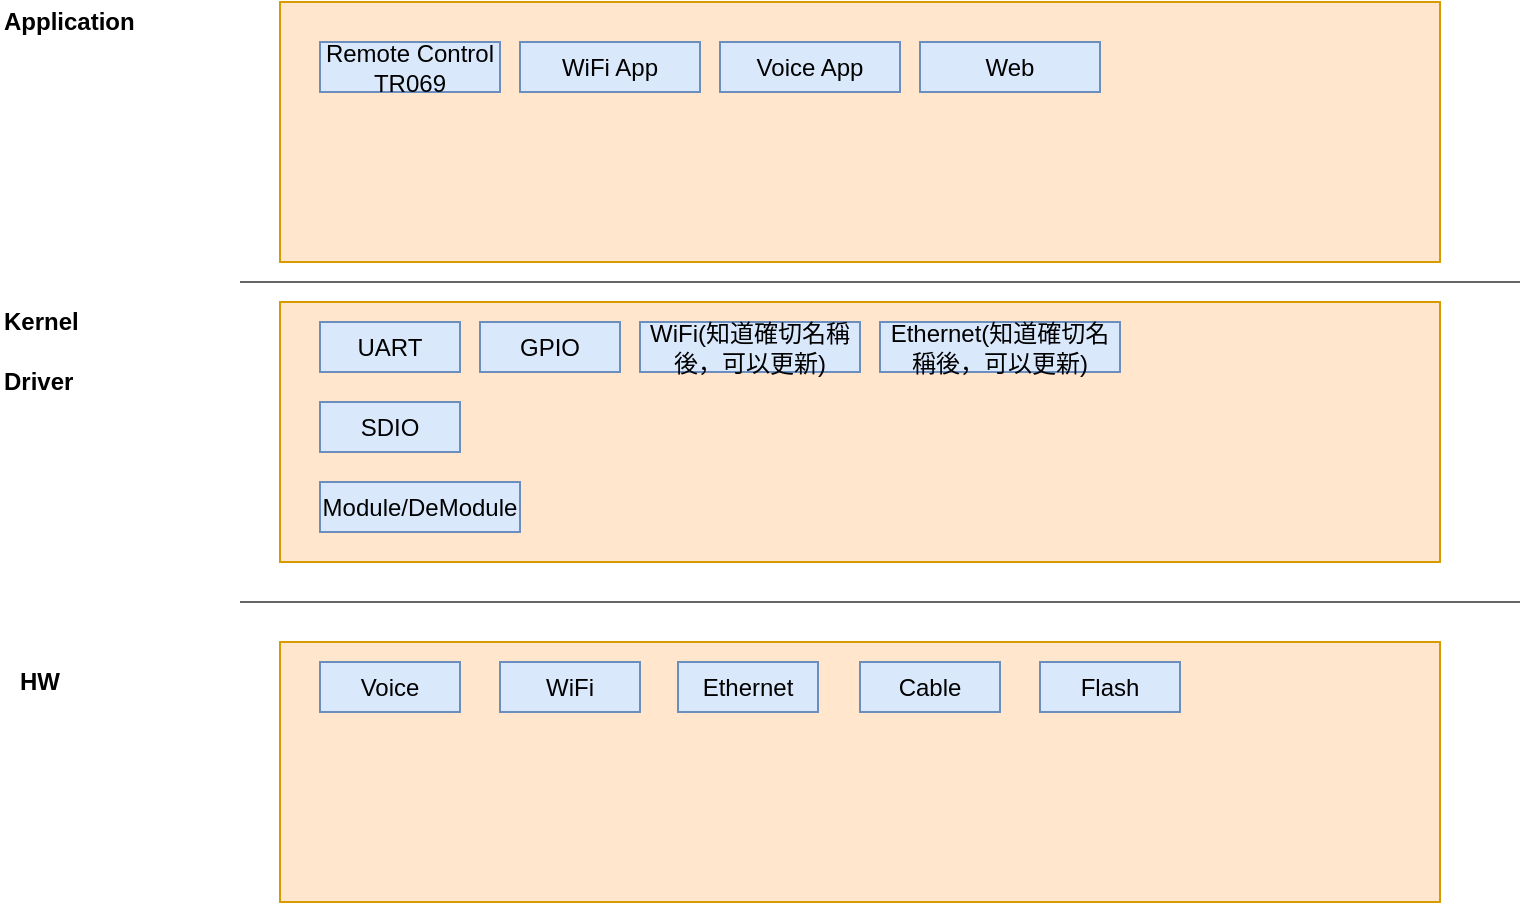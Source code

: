 <mxfile version="12.9.0" type="github" pages="5">
  <diagram id="UQheDdFjQVmvpRW-mmIJ" name="Framework">
    <mxGraphModel dx="1038" dy="1676" grid="1" gridSize="10" guides="1" tooltips="1" connect="1" arrows="1" fold="1" page="1" pageScale="1" pageWidth="827" pageHeight="1169" math="0" shadow="0">
      <root>
        <mxCell id="0" />
        <mxCell id="1" parent="0" />
        <mxCell id="VxZKb3EYhIGphUSGBAon-2" value="Driver" style="text;html=1;strokeColor=none;fillColor=none;align=left;verticalAlign=middle;whiteSpace=wrap;rounded=0;fontStyle=1" parent="1" vertex="1">
          <mxGeometry x="40" y="80" width="40" height="20" as="geometry" />
        </mxCell>
        <mxCell id="VxZKb3EYhIGphUSGBAon-4" value="" style="rounded=0;whiteSpace=wrap;html=1;fillColor=#ffe6cc;strokeColor=#d79b00;" parent="1" vertex="1">
          <mxGeometry x="180" y="50" width="580" height="130" as="geometry" />
        </mxCell>
        <mxCell id="VxZKb3EYhIGphUSGBAon-6" value="" style="endArrow=none;html=1;fillColor=#f5f5f5;strokeColor=#666666;" parent="1" edge="1">
          <mxGeometry width="50" height="50" relative="1" as="geometry">
            <mxPoint x="160" y="40" as="sourcePoint" />
            <mxPoint x="800" y="40" as="targetPoint" />
          </mxGeometry>
        </mxCell>
        <mxCell id="VxZKb3EYhIGphUSGBAon-7" value="" style="rounded=0;whiteSpace=wrap;html=1;fillColor=#ffe6cc;strokeColor=#d79b00;" parent="1" vertex="1">
          <mxGeometry x="180" y="-100" width="580" height="130" as="geometry" />
        </mxCell>
        <mxCell id="VxZKb3EYhIGphUSGBAon-9" value="Kernel" style="text;html=1;strokeColor=none;fillColor=none;align=left;verticalAlign=middle;whiteSpace=wrap;rounded=0;fontStyle=1" parent="1" vertex="1">
          <mxGeometry x="40" y="50" width="40" height="20" as="geometry" />
        </mxCell>
        <mxCell id="VxZKb3EYhIGphUSGBAon-12" value="Application" style="text;html=1;strokeColor=none;fillColor=none;align=left;verticalAlign=middle;whiteSpace=wrap;rounded=0;fontStyle=1" parent="1" vertex="1">
          <mxGeometry x="40" y="-100" width="90" height="20" as="geometry" />
        </mxCell>
        <mxCell id="VxZKb3EYhIGphUSGBAon-20" value="" style="endArrow=none;html=1;fillColor=#f5f5f5;strokeColor=#666666;" parent="1" edge="1">
          <mxGeometry width="50" height="50" relative="1" as="geometry">
            <mxPoint x="160" y="200" as="sourcePoint" />
            <mxPoint x="800" y="200" as="targetPoint" />
          </mxGeometry>
        </mxCell>
        <mxCell id="VxZKb3EYhIGphUSGBAon-22" value="Remote Control&lt;br&gt;TR069" style="rounded=0;whiteSpace=wrap;html=1;fillColor=#dae8fc;strokeColor=#6c8ebf;" parent="1" vertex="1">
          <mxGeometry x="200" y="-80" width="90" height="25" as="geometry" />
        </mxCell>
        <mxCell id="VxZKb3EYhIGphUSGBAon-23" value="WiFi App" style="rounded=0;whiteSpace=wrap;html=1;fillColor=#dae8fc;strokeColor=#6c8ebf;" parent="1" vertex="1">
          <mxGeometry x="300" y="-80" width="90" height="25" as="geometry" />
        </mxCell>
        <mxCell id="VxZKb3EYhIGphUSGBAon-24" value="Voice App" style="rounded=0;whiteSpace=wrap;html=1;fillColor=#dae8fc;strokeColor=#6c8ebf;" parent="1" vertex="1">
          <mxGeometry x="400" y="-80" width="90" height="25" as="geometry" />
        </mxCell>
        <mxCell id="VxZKb3EYhIGphUSGBAon-26" value="HW" style="text;html=1;strokeColor=none;fillColor=none;align=center;verticalAlign=middle;whiteSpace=wrap;rounded=0;fontStyle=1" parent="1" vertex="1">
          <mxGeometry x="40" y="230" width="40" height="20" as="geometry" />
        </mxCell>
        <mxCell id="VxZKb3EYhIGphUSGBAon-27" value="" style="rounded=0;whiteSpace=wrap;html=1;fillColor=#ffe6cc;strokeColor=#d79b00;" parent="1" vertex="1">
          <mxGeometry x="180" y="220" width="580" height="130" as="geometry" />
        </mxCell>
        <mxCell id="VxZKb3EYhIGphUSGBAon-15" value="Voice" style="rounded=0;whiteSpace=wrap;html=1;fillColor=#dae8fc;strokeColor=#6c8ebf;" parent="1" vertex="1">
          <mxGeometry x="200" y="230" width="70" height="25" as="geometry" />
        </mxCell>
        <mxCell id="VxZKb3EYhIGphUSGBAon-16" value="WiFi" style="rounded=0;whiteSpace=wrap;html=1;fillColor=#dae8fc;strokeColor=#6c8ebf;" parent="1" vertex="1">
          <mxGeometry x="290" y="230" width="70" height="25" as="geometry" />
        </mxCell>
        <mxCell id="VxZKb3EYhIGphUSGBAon-17" value="Ethernet" style="rounded=0;whiteSpace=wrap;html=1;fillColor=#dae8fc;strokeColor=#6c8ebf;" parent="1" vertex="1">
          <mxGeometry x="379" y="230" width="70" height="25" as="geometry" />
        </mxCell>
        <mxCell id="VxZKb3EYhIGphUSGBAon-18" value="Cable" style="rounded=0;whiteSpace=wrap;html=1;fillColor=#dae8fc;strokeColor=#6c8ebf;" parent="1" vertex="1">
          <mxGeometry x="470" y="230" width="70" height="25" as="geometry" />
        </mxCell>
        <mxCell id="VxZKb3EYhIGphUSGBAon-21" value="Flash" style="rounded=0;whiteSpace=wrap;html=1;fillColor=#dae8fc;strokeColor=#6c8ebf;" parent="1" vertex="1">
          <mxGeometry x="560" y="230" width="70" height="25" as="geometry" />
        </mxCell>
        <mxCell id="VxZKb3EYhIGphUSGBAon-28" value="Web" style="rounded=0;whiteSpace=wrap;html=1;fillColor=#dae8fc;strokeColor=#6c8ebf;" parent="1" vertex="1">
          <mxGeometry x="500" y="-80" width="90" height="25" as="geometry" />
        </mxCell>
        <mxCell id="iJRRXA_XovErArp0UVYC-1" value="UART" style="rounded=0;whiteSpace=wrap;html=1;fillColor=#dae8fc;strokeColor=#6c8ebf;" vertex="1" parent="1">
          <mxGeometry x="200" y="60" width="70" height="25" as="geometry" />
        </mxCell>
        <mxCell id="iJRRXA_XovErArp0UVYC-2" value="GPIO" style="rounded=0;whiteSpace=wrap;html=1;fillColor=#dae8fc;strokeColor=#6c8ebf;" vertex="1" parent="1">
          <mxGeometry x="280" y="60" width="70" height="25" as="geometry" />
        </mxCell>
        <mxCell id="iJRRXA_XovErArp0UVYC-3" value="WiFi(知道確切名稱後，可以更新)" style="rounded=0;whiteSpace=wrap;html=1;fillColor=#dae8fc;strokeColor=#6c8ebf;" vertex="1" parent="1">
          <mxGeometry x="360" y="60" width="110" height="25" as="geometry" />
        </mxCell>
        <mxCell id="iJRRXA_XovErArp0UVYC-4" value="Ethernet(知道確切名稱後，可以更新)" style="rounded=0;whiteSpace=wrap;html=1;fillColor=#dae8fc;strokeColor=#6c8ebf;" vertex="1" parent="1">
          <mxGeometry x="480" y="60" width="120" height="25" as="geometry" />
        </mxCell>
        <mxCell id="iJRRXA_XovErArp0UVYC-5" value="Module/DeModule" style="rounded=0;whiteSpace=wrap;html=1;fillColor=#dae8fc;strokeColor=#6c8ebf;" vertex="1" parent="1">
          <mxGeometry x="200" y="140" width="100" height="25" as="geometry" />
        </mxCell>
        <mxCell id="iJRRXA_XovErArp0UVYC-6" value="SDIO" style="rounded=0;whiteSpace=wrap;html=1;fillColor=#dae8fc;strokeColor=#6c8ebf;" vertex="1" parent="1">
          <mxGeometry x="200" y="100" width="70" height="25" as="geometry" />
        </mxCell>
      </root>
    </mxGraphModel>
  </diagram>
  <diagram id="XTYNa7rpjGCLvvxKtmk3" name="Web">
    <mxGraphModel dx="1038" dy="507" grid="1" gridSize="10" guides="1" tooltips="1" connect="1" arrows="1" fold="1" page="1" pageScale="1" pageWidth="827" pageHeight="1169" math="0" shadow="0">
      <root>
        <mxCell id="kaQwDFXsdYfjXspDSoc7-0" />
        <mxCell id="kaQwDFXsdYfjXspDSoc7-1" parent="kaQwDFXsdYfjXspDSoc7-0" />
        <mxCell id="joYu7mYxYKOx_fcbsIzj-0" value="Account" style="rounded=0;whiteSpace=wrap;html=1;align=left;" parent="kaQwDFXsdYfjXspDSoc7-1" vertex="1">
          <mxGeometry x="80" y="80" width="90" height="20" as="geometry" />
        </mxCell>
        <mxCell id="joYu7mYxYKOx_fcbsIzj-1" value="WiFi" style="rounded=0;whiteSpace=wrap;html=1;align=left;" parent="kaQwDFXsdYfjXspDSoc7-1" vertex="1">
          <mxGeometry x="80" y="200" width="90" height="20" as="geometry" />
        </mxCell>
        <mxCell id="joYu7mYxYKOx_fcbsIzj-2" value="Voice" style="rounded=0;whiteSpace=wrap;html=1;align=left;" parent="kaQwDFXsdYfjXspDSoc7-1" vertex="1">
          <mxGeometry x="80" y="360" width="90" height="20" as="geometry" />
        </mxCell>
        <mxCell id="joYu7mYxYKOx_fcbsIzj-3" value="Network" style="rounded=0;whiteSpace=wrap;html=1;align=left;" parent="kaQwDFXsdYfjXspDSoc7-1" vertex="1">
          <mxGeometry x="80" y="400" width="90" height="20" as="geometry" />
        </mxCell>
        <mxCell id="joYu7mYxYKOx_fcbsIzj-6" value="Information" style="rounded=0;whiteSpace=wrap;html=1;align=left;" parent="kaQwDFXsdYfjXspDSoc7-1" vertex="1">
          <mxGeometry x="80" y="440" width="90" height="20" as="geometry" />
        </mxCell>
        <mxCell id="joYu7mYxYKOx_fcbsIzj-7" value="1. 修改使用者帳號，密碼" style="rounded=0;whiteSpace=wrap;html=1;align=left;" parent="kaQwDFXsdYfjXspDSoc7-1" vertex="1">
          <mxGeometry x="240" y="80" width="160" height="20" as="geometry" />
        </mxCell>
        <mxCell id="joYu7mYxYKOx_fcbsIzj-8" value="1. 2.4G, 5G設定&lt;br&gt;2. 認證(authehtication)與加密方式(Encryption)" style="rounded=0;whiteSpace=wrap;html=1;align=left;" parent="kaQwDFXsdYfjXspDSoc7-1" vertex="1">
          <mxGeometry x="240" y="200" width="160" height="60" as="geometry" />
        </mxCell>
      </root>
    </mxGraphModel>
  </diagram>
  <diagram id="4Ggd6OlQRyWMeFNF29o2" name="VOIP framework">
    <mxGraphModel dx="1038" dy="507" grid="1" gridSize="10" guides="1" tooltips="1" connect="1" arrows="1" fold="1" page="1" pageScale="1" pageWidth="827" pageHeight="1169" math="0" shadow="0">
      <root>
        <mxCell id="ZThPEpqmppMqkj8XdKDA-0" />
        <mxCell id="ZThPEpqmppMqkj8XdKDA-1" parent="ZThPEpqmppMqkj8XdKDA-0" />
        <mxCell id="FeCbaE3K-6zWN5tEQn1_-3" value="SIP Proxy Router" style="shape=mxgraph.cisco.servers.sip_proxy_server;html=1;pointerEvents=1;dashed=0;fillColor=#036897;strokeColor=#ffffff;strokeWidth=2;verticalLabelPosition=bottom;verticalAlign=top;align=center;outlineConnect=0;" vertex="1" parent="ZThPEpqmppMqkj8XdKDA-1">
          <mxGeometry x="330" y="670" width="45" height="70" as="geometry" />
        </mxCell>
        <mxCell id="FeCbaE3K-6zWN5tEQn1_-4" value="Voice Serivices" style="shape=mxgraph.cisco.servers.voice_commserver;html=1;pointerEvents=1;dashed=0;fillColor=#036897;strokeColor=#ffffff;strokeWidth=2;verticalLabelPosition=bottom;verticalAlign=top;align=center;outlineConnect=0;" vertex="1" parent="ZThPEpqmppMqkj8XdKDA-1">
          <mxGeometry x="450" y="450" width="54" height="56" as="geometry" />
        </mxCell>
        <mxCell id="FeCbaE3K-6zWN5tEQn1_-5" value="Cable Modem" style="shape=mxgraph.cisco.modems_and_phones.cable_modem;html=1;pointerEvents=1;dashed=0;fillColor=#036897;strokeColor=#ffffff;strokeWidth=2;verticalLabelPosition=bottom;verticalAlign=top;align=center;outlineConnect=0;" vertex="1" parent="ZThPEpqmppMqkj8XdKDA-1">
          <mxGeometry x="234" y="790" width="74" height="35" as="geometry" />
        </mxCell>
        <mxCell id="FeCbaE3K-6zWN5tEQn1_-6" value="SIP Proxy Router" style="shape=mxgraph.cisco.servers.sip_proxy_server;html=1;pointerEvents=1;dashed=0;fillColor=#036897;strokeColor=#ffffff;strokeWidth=2;verticalLabelPosition=bottom;verticalAlign=top;align=center;outlineConnect=0;" vertex="1" parent="ZThPEpqmppMqkj8XdKDA-1">
          <mxGeometry x="560" y="680" width="45" height="70" as="geometry" />
        </mxCell>
        <mxCell id="FeCbaE3K-6zWN5tEQn1_-7" value="Cable Modem" style="shape=mxgraph.cisco.modems_and_phones.cable_modem;html=1;pointerEvents=1;dashed=0;fillColor=#036897;strokeColor=#ffffff;strokeWidth=2;verticalLabelPosition=bottom;verticalAlign=top;align=center;outlineConnect=0;" vertex="1" parent="ZThPEpqmppMqkj8XdKDA-1">
          <mxGeometry x="660" y="800" width="74" height="35" as="geometry" />
        </mxCell>
        <mxCell id="FeCbaE3K-6zWN5tEQn1_-8" value="" style="shape=mxgraph.cisco.people.standing_man;html=1;pointerEvents=1;dashed=0;fillColor=#036897;strokeColor=#ffffff;strokeWidth=2;verticalLabelPosition=bottom;verticalAlign=top;align=center;outlineConnect=0;" vertex="1" parent="ZThPEpqmppMqkj8XdKDA-1">
          <mxGeometry x="260" y="930" width="22" height="62" as="geometry" />
        </mxCell>
        <mxCell id="FeCbaE3K-6zWN5tEQn1_-9" value="" style="shape=mxgraph.cisco.people.standing_woman;html=1;pointerEvents=1;dashed=0;fillColor=#036897;strokeColor=#ffffff;strokeWidth=2;verticalLabelPosition=bottom;verticalAlign=top;align=center;outlineConnect=0;" vertex="1" parent="ZThPEpqmppMqkj8XdKDA-1">
          <mxGeometry x="860" y="790" width="22" height="62" as="geometry" />
        </mxCell>
        <mxCell id="FeCbaE3K-6zWN5tEQn1_-10" value="" style="shape=mxgraph.cisco.storage.cloud;html=1;pointerEvents=1;dashed=0;fillColor=#036897;strokeColor=#ffffff;strokeWidth=2;verticalLabelPosition=bottom;verticalAlign=top;align=center;outlineConnect=0;" vertex="1" parent="ZThPEpqmppMqkj8XdKDA-1">
          <mxGeometry x="384" y="550" width="186" height="106" as="geometry" />
        </mxCell>
        <mxCell id="FeCbaE3K-6zWN5tEQn1_-14" value="" style="edgeStyle=elbowEdgeStyle;elbow=vertical;endArrow=classic;html=1;fillColor=#ffe6cc;strokeColor=#d79b00;" edge="1" parent="ZThPEpqmppMqkj8XdKDA-1">
          <mxGeometry width="50" height="50" relative="1" as="geometry">
            <mxPoint x="270" y="880" as="sourcePoint" />
            <mxPoint x="460" y="530" as="targetPoint" />
          </mxGeometry>
        </mxCell>
        <mxCell id="FeCbaE3K-6zWN5tEQn1_-16" value="" style="edgeStyle=elbowEdgeStyle;elbow=horizontal;endArrow=classic;html=1;fillColor=#d5e8d4;strokeColor=#82b366;" edge="1" parent="ZThPEpqmppMqkj8XdKDA-1">
          <mxGeometry width="50" height="50" relative="1" as="geometry">
            <mxPoint x="490" y="540" as="sourcePoint" />
            <mxPoint x="760" y="820" as="targetPoint" />
            <Array as="points">
              <mxPoint x="590" y="750" />
            </Array>
          </mxGeometry>
        </mxCell>
        <mxCell id="FeCbaE3K-6zWN5tEQn1_-18" value="" style="shape=mxgraph.cisco.misc.octel;html=1;pointerEvents=1;dashed=0;fillColor=#036897;strokeColor=#ffffff;strokeWidth=2;verticalLabelPosition=bottom;verticalAlign=top;align=center;outlineConnect=0;" vertex="1" parent="ZThPEpqmppMqkj8XdKDA-1">
          <mxGeometry x="780" y="802" width="40" height="33" as="geometry" />
        </mxCell>
        <mxCell id="FeCbaE3K-6zWN5tEQn1_-19" value="" style="shape=mxgraph.cisco.misc.octel;html=1;pointerEvents=1;dashed=0;fillColor=#036897;strokeColor=#ffffff;strokeWidth=2;verticalLabelPosition=bottom;verticalAlign=top;align=center;outlineConnect=0;" vertex="1" parent="ZThPEpqmppMqkj8XdKDA-1">
          <mxGeometry x="251" y="880" width="40" height="33" as="geometry" />
        </mxCell>
      </root>
    </mxGraphModel>
  </diagram>
  <diagram id="KA7JSQxPYtyfImARU4g8" name="WiFi">
    <mxGraphModel dx="1038" dy="507" grid="1" gridSize="10" guides="1" tooltips="1" connect="1" arrows="1" fold="1" page="1" pageScale="1" pageWidth="827" pageHeight="1169" math="0" shadow="0">
      <root>
        <mxCell id="n07XWbQnjY6E23D5yPqP-0" />
        <mxCell id="n07XWbQnjY6E23D5yPqP-1" parent="n07XWbQnjY6E23D5yPqP-0" />
      </root>
    </mxGraphModel>
  </diagram>
  <diagram id="JjT-QSa9bflAFTEv5hrX" name="Remote Control - TR069">
    <mxGraphModel dx="1038" dy="507" grid="1" gridSize="10" guides="1" tooltips="1" connect="1" arrows="1" fold="1" page="1" pageScale="1" pageWidth="827" pageHeight="1169" math="0" shadow="0">
      <root>
        <mxCell id="IHp6bzXTlgJsPkN50lw8-0" />
        <mxCell id="IHp6bzXTlgJsPkN50lw8-1" parent="IHp6bzXTlgJsPkN50lw8-0" />
        <mxCell id="7LDWWYOLTOWWrJssqpFO-0" value="Cable Mode&lt;br&gt;in Area A" style="shape=mxgraph.cisco.modems_and_phones.cable_modem;html=1;pointerEvents=1;dashed=0;fillColor=#036897;strokeColor=#ffffff;strokeWidth=2;verticalLabelPosition=bottom;verticalAlign=top;align=center;outlineConnect=0;" vertex="1" parent="IHp6bzXTlgJsPkN50lw8-1">
          <mxGeometry x="200" y="300" width="74" height="35" as="geometry" />
        </mxCell>
        <mxCell id="7LDWWYOLTOWWrJssqpFO-1" value="" style="shape=mxgraph.cisco.storage.cloud;html=1;pointerEvents=1;dashed=0;fillColor=#036897;strokeColor=#ffffff;strokeWidth=2;verticalLabelPosition=bottom;verticalAlign=top;align=center;outlineConnect=0;" vertex="1" parent="IHp6bzXTlgJsPkN50lw8-1">
          <mxGeometry x="310" y="160" width="186" height="106" as="geometry" />
        </mxCell>
        <mxCell id="7LDWWYOLTOWWrJssqpFO-2" value="TR069 Server" style="shape=mxgraph.cisco.servers.communications_server;html=1;pointerEvents=1;dashed=0;fillColor=#036897;strokeColor=#ffffff;strokeWidth=2;verticalLabelPosition=bottom;verticalAlign=top;align=center;outlineConnect=0;" vertex="1" parent="IHp6bzXTlgJsPkN50lw8-1">
          <mxGeometry x="376" y="40" width="54" height="56" as="geometry" />
        </mxCell>
        <mxCell id="7LDWWYOLTOWWrJssqpFO-13" style="edgeStyle=orthogonalEdgeStyle;rounded=0;orthogonalLoop=1;jettySize=auto;html=1;" edge="1" parent="IHp6bzXTlgJsPkN50lw8-1" source="7LDWWYOLTOWWrJssqpFO-3">
          <mxGeometry relative="1" as="geometry">
            <mxPoint x="360" y="80" as="targetPoint" />
          </mxGeometry>
        </mxCell>
        <mxCell id="7LDWWYOLTOWWrJssqpFO-3" value="" style="shape=mxgraph.cisco.people.androgenous_person;html=1;pointerEvents=1;dashed=0;fillColor=#036897;strokeColor=#ffffff;strokeWidth=2;verticalLabelPosition=bottom;verticalAlign=top;align=center;outlineConnect=0;" vertex="1" parent="IHp6bzXTlgJsPkN50lw8-1">
          <mxGeometry x="270" y="60" width="40" height="40" as="geometry" />
        </mxCell>
        <mxCell id="7LDWWYOLTOWWrJssqpFO-4" value="" style="shape=mxgraph.cisco.modems_and_phones.cable_modem;html=1;pointerEvents=1;dashed=0;fillColor=#036897;strokeColor=#ffffff;strokeWidth=2;verticalLabelPosition=bottom;verticalAlign=top;align=center;outlineConnect=0;" vertex="1" parent="IHp6bzXTlgJsPkN50lw8-1">
          <mxGeometry x="380" y="335" width="74" height="35" as="geometry" />
        </mxCell>
        <mxCell id="7LDWWYOLTOWWrJssqpFO-5" value="" style="shape=mxgraph.cisco.modems_and_phones.cable_modem;html=1;pointerEvents=1;dashed=0;fillColor=#036897;strokeColor=#ffffff;strokeWidth=2;verticalLabelPosition=bottom;verticalAlign=top;align=center;outlineConnect=0;" vertex="1" parent="IHp6bzXTlgJsPkN50lw8-1">
          <mxGeometry x="560" y="300" width="74" height="35" as="geometry" />
        </mxCell>
        <mxCell id="7LDWWYOLTOWWrJssqpFO-6" value="" style="shape=mxgraph.cisco.people.standing_man;html=1;pointerEvents=1;dashed=0;fillColor=#036897;strokeColor=#ffffff;strokeWidth=2;verticalLabelPosition=bottom;verticalAlign=top;align=center;outlineConnect=0;" vertex="1" parent="IHp6bzXTlgJsPkN50lw8-1">
          <mxGeometry x="200" y="390" width="22" height="62" as="geometry" />
        </mxCell>
        <mxCell id="7LDWWYOLTOWWrJssqpFO-7" value="" style="shape=mxgraph.cisco.people.standing_woman;html=1;pointerEvents=1;dashed=0;fillColor=#036897;strokeColor=#ffffff;strokeWidth=2;verticalLabelPosition=bottom;verticalAlign=top;align=center;outlineConnect=0;" vertex="1" parent="IHp6bzXTlgJsPkN50lw8-1">
          <mxGeometry x="414" y="410" width="22" height="62" as="geometry" />
        </mxCell>
        <mxCell id="7LDWWYOLTOWWrJssqpFO-10" value="" style="shape=mxgraph.cisco.people.pc_man;html=1;pointerEvents=1;dashed=0;fillColor=#036897;strokeColor=#ffffff;strokeWidth=2;verticalLabelPosition=bottom;verticalAlign=top;align=center;outlineConnect=0;" vertex="1" parent="IHp6bzXTlgJsPkN50lw8-1">
          <mxGeometry x="584" y="360" width="50" height="65" as="geometry" />
        </mxCell>
        <mxCell id="7LDWWYOLTOWWrJssqpFO-14" value="" style="endArrow=classic;startArrow=classic;html=1;" edge="1" parent="IHp6bzXTlgJsPkN50lw8-1">
          <mxGeometry width="50" height="50" relative="1" as="geometry">
            <mxPoint x="250" y="290" as="sourcePoint" />
            <mxPoint x="360" y="120" as="targetPoint" />
          </mxGeometry>
        </mxCell>
        <mxCell id="7LDWWYOLTOWWrJssqpFO-16" value="" style="endArrow=classic;startArrow=classic;html=1;" edge="1" parent="IHp6bzXTlgJsPkN50lw8-1">
          <mxGeometry width="50" height="50" relative="1" as="geometry">
            <mxPoint x="420" y="320" as="sourcePoint" />
            <mxPoint x="400" y="120" as="targetPoint" />
          </mxGeometry>
        </mxCell>
        <mxCell id="7LDWWYOLTOWWrJssqpFO-17" value="" style="endArrow=classic;startArrow=classic;html=1;" edge="1" parent="IHp6bzXTlgJsPkN50lw8-1">
          <mxGeometry width="50" height="50" relative="1" as="geometry">
            <mxPoint x="600" y="280" as="sourcePoint" />
            <mxPoint x="450" y="120" as="targetPoint" />
          </mxGeometry>
        </mxCell>
      </root>
    </mxGraphModel>
  </diagram>
</mxfile>
